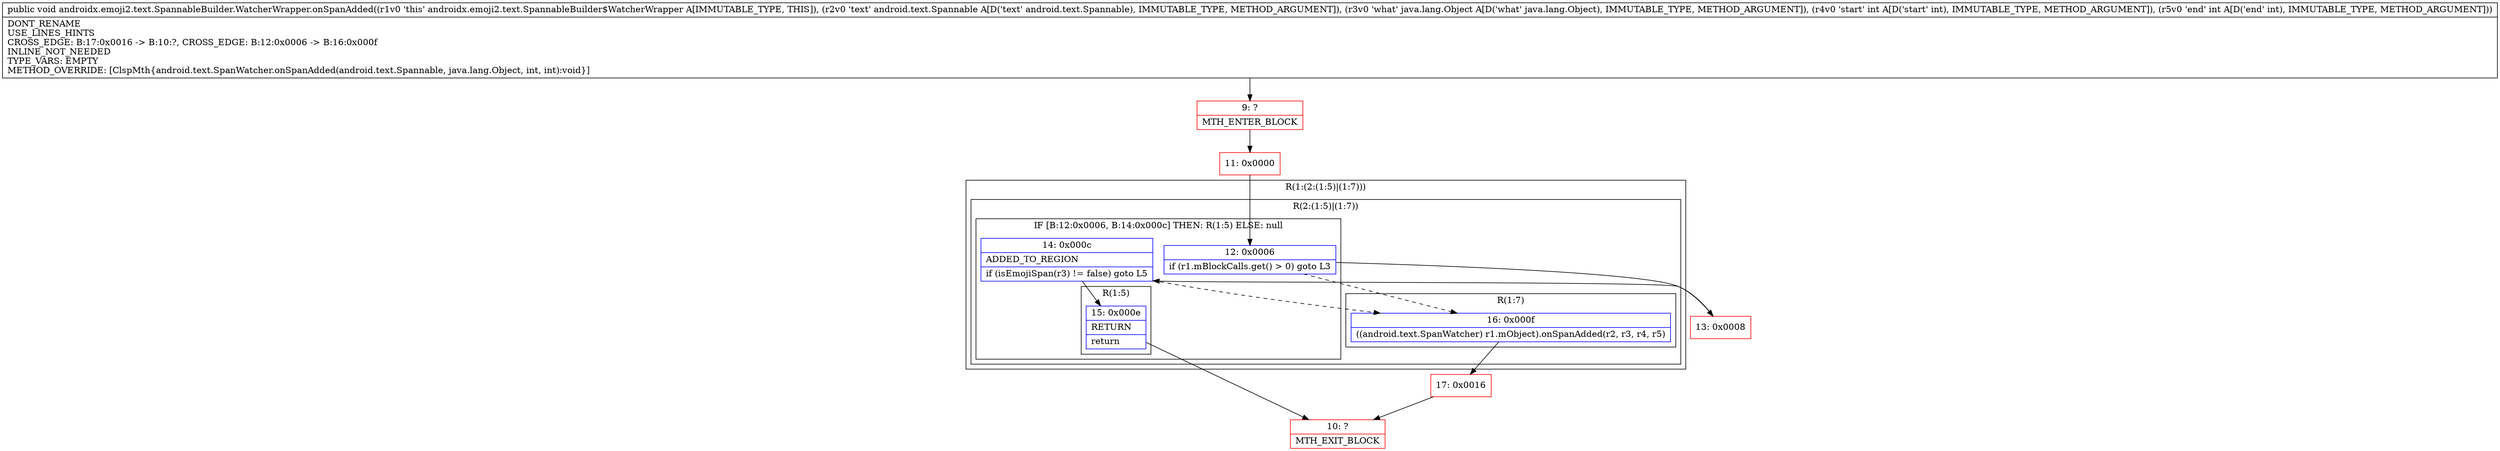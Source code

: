 digraph "CFG forandroidx.emoji2.text.SpannableBuilder.WatcherWrapper.onSpanAdded(Landroid\/text\/Spannable;Ljava\/lang\/Object;II)V" {
subgraph cluster_Region_1031528043 {
label = "R(1:(2:(1:5)|(1:7)))";
node [shape=record,color=blue];
subgraph cluster_Region_1202754802 {
label = "R(2:(1:5)|(1:7))";
node [shape=record,color=blue];
subgraph cluster_IfRegion_318039350 {
label = "IF [B:12:0x0006, B:14:0x000c] THEN: R(1:5) ELSE: null";
node [shape=record,color=blue];
Node_12 [shape=record,label="{12\:\ 0x0006|if (r1.mBlockCalls.get() \> 0) goto L3\l}"];
Node_14 [shape=record,label="{14\:\ 0x000c|ADDED_TO_REGION\l|if (isEmojiSpan(r3) != false) goto L5\l}"];
subgraph cluster_Region_1941728587 {
label = "R(1:5)";
node [shape=record,color=blue];
Node_15 [shape=record,label="{15\:\ 0x000e|RETURN\l|return\l}"];
}
}
subgraph cluster_Region_274169297 {
label = "R(1:7)";
node [shape=record,color=blue];
Node_16 [shape=record,label="{16\:\ 0x000f|((android.text.SpanWatcher) r1.mObject).onSpanAdded(r2, r3, r4, r5)\l}"];
}
}
}
Node_9 [shape=record,color=red,label="{9\:\ ?|MTH_ENTER_BLOCK\l}"];
Node_11 [shape=record,color=red,label="{11\:\ 0x0000}"];
Node_13 [shape=record,color=red,label="{13\:\ 0x0008}"];
Node_10 [shape=record,color=red,label="{10\:\ ?|MTH_EXIT_BLOCK\l}"];
Node_17 [shape=record,color=red,label="{17\:\ 0x0016}"];
MethodNode[shape=record,label="{public void androidx.emoji2.text.SpannableBuilder.WatcherWrapper.onSpanAdded((r1v0 'this' androidx.emoji2.text.SpannableBuilder$WatcherWrapper A[IMMUTABLE_TYPE, THIS]), (r2v0 'text' android.text.Spannable A[D('text' android.text.Spannable), IMMUTABLE_TYPE, METHOD_ARGUMENT]), (r3v0 'what' java.lang.Object A[D('what' java.lang.Object), IMMUTABLE_TYPE, METHOD_ARGUMENT]), (r4v0 'start' int A[D('start' int), IMMUTABLE_TYPE, METHOD_ARGUMENT]), (r5v0 'end' int A[D('end' int), IMMUTABLE_TYPE, METHOD_ARGUMENT]))  | DONT_RENAME\lUSE_LINES_HINTS\lCROSS_EDGE: B:17:0x0016 \-\> B:10:?, CROSS_EDGE: B:12:0x0006 \-\> B:16:0x000f\lINLINE_NOT_NEEDED\lTYPE_VARS: EMPTY\lMETHOD_OVERRIDE: [ClspMth\{android.text.SpanWatcher.onSpanAdded(android.text.Spannable, java.lang.Object, int, int):void\}]\l}"];
MethodNode -> Node_9;Node_12 -> Node_13;
Node_12 -> Node_16[style=dashed];
Node_14 -> Node_15;
Node_14 -> Node_16[style=dashed];
Node_15 -> Node_10;
Node_16 -> Node_17;
Node_9 -> Node_11;
Node_11 -> Node_12;
Node_13 -> Node_14;
Node_17 -> Node_10;
}

